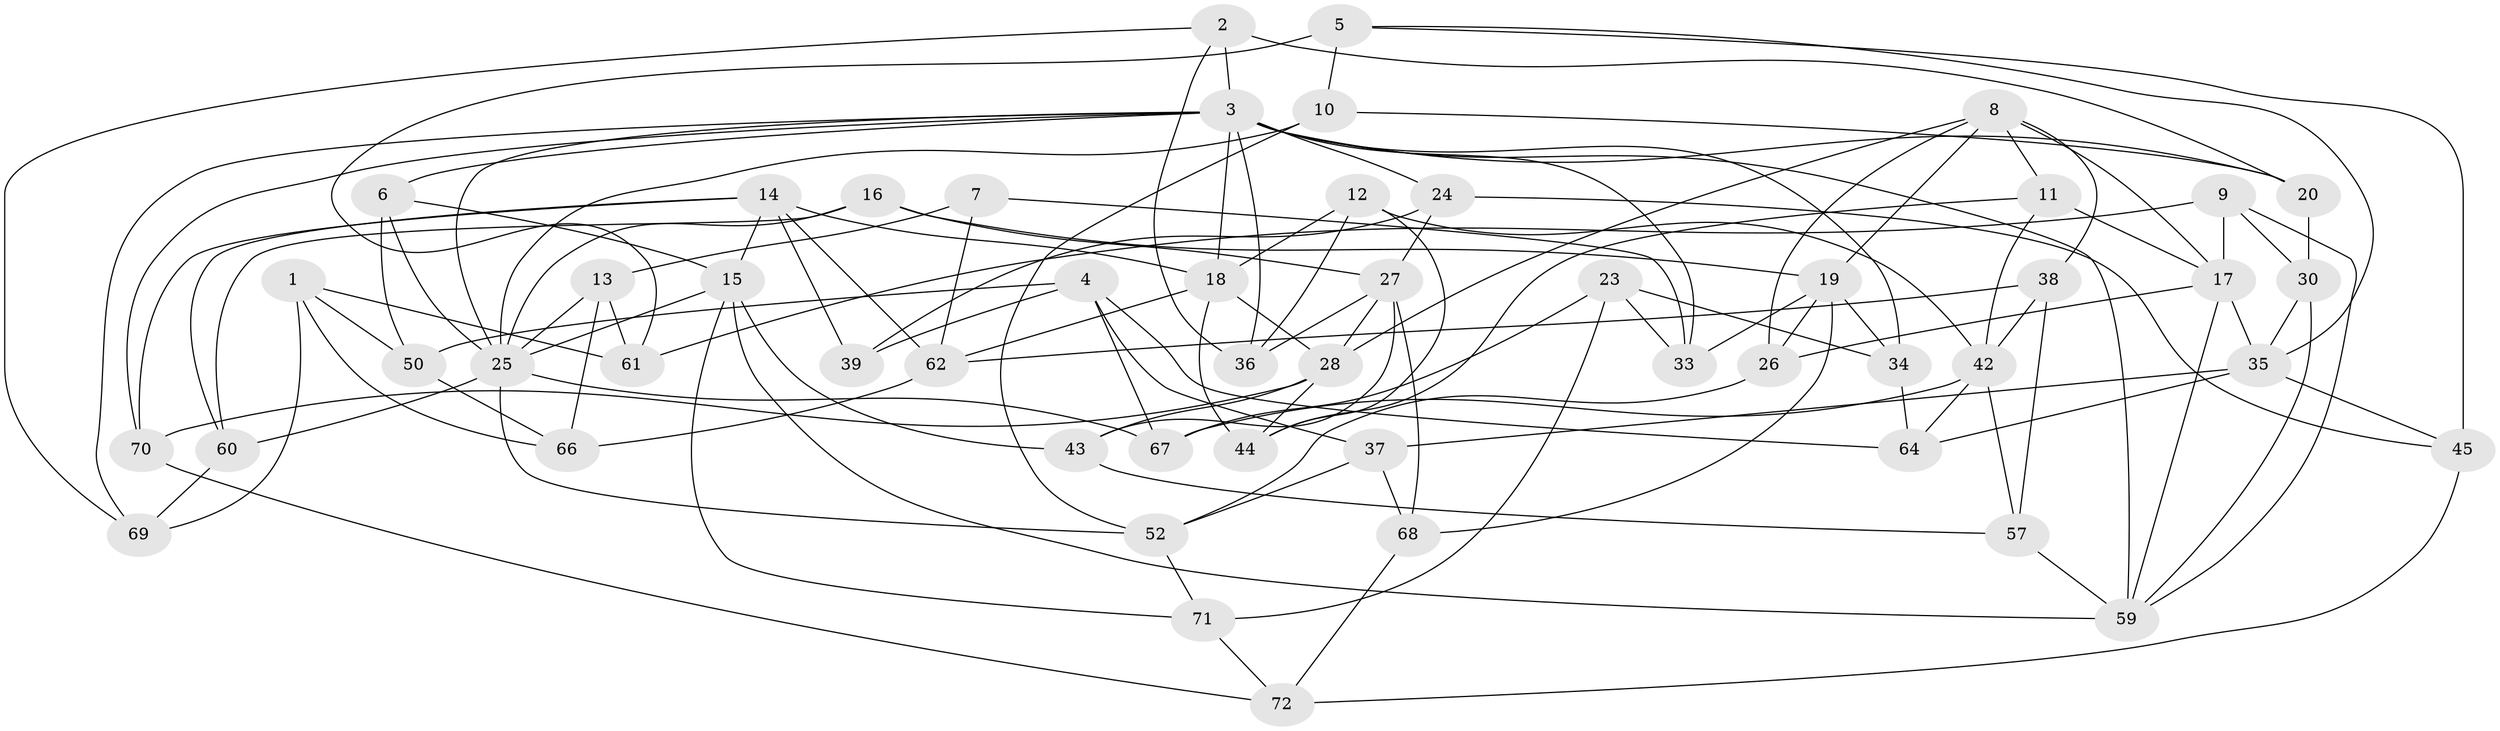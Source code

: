 // original degree distribution, {4: 1.0}
// Generated by graph-tools (version 1.1) at 2025/20/03/04/25 18:20:33]
// undirected, 53 vertices, 124 edges
graph export_dot {
graph [start="1"]
  node [color=gray90,style=filled];
  1;
  2;
  3 [super="+21"];
  4 [super="+74"];
  5;
  6;
  7;
  8 [super="+65"];
  9;
  10;
  11;
  12;
  13;
  14 [super="+47"];
  15 [super="+76"];
  16;
  17 [super="+29"];
  18 [super="+46"];
  19 [super="+22+54"];
  20;
  23;
  24;
  25 [super="+31+53"];
  26;
  27 [super="+40"];
  28 [super="+32"];
  30;
  33 [super="+48"];
  34;
  35 [super="+41"];
  36;
  37;
  38;
  39;
  42 [super="+49"];
  43;
  44;
  45;
  50;
  52 [super="+58"];
  57;
  59 [super="+75"];
  60;
  61;
  62 [super="+73"];
  64;
  66;
  67;
  68;
  69;
  70;
  71;
  72;
  1 -- 66;
  1 -- 61;
  1 -- 50;
  1 -- 69;
  2 -- 36;
  2 -- 20;
  2 -- 69;
  2 -- 3;
  3 -- 59;
  3 -- 70;
  3 -- 33;
  3 -- 34;
  3 -- 36;
  3 -- 6;
  3 -- 69;
  3 -- 18;
  3 -- 20;
  3 -- 24;
  3 -- 25;
  4 -- 39 [weight=2];
  4 -- 50;
  4 -- 67;
  4 -- 64;
  4 -- 37;
  5 -- 61;
  5 -- 35;
  5 -- 10;
  5 -- 45;
  6 -- 15;
  6 -- 50;
  6 -- 25;
  7 -- 62 [weight=2];
  7 -- 13;
  7 -- 33;
  8 -- 11;
  8 -- 38;
  8 -- 26;
  8 -- 19;
  8 -- 28;
  8 -- 17;
  9 -- 30;
  9 -- 61;
  9 -- 59;
  9 -- 17;
  10 -- 20;
  10 -- 52;
  10 -- 25;
  11 -- 44;
  11 -- 17;
  11 -- 42;
  12 -- 42;
  12 -- 36;
  12 -- 44;
  12 -- 18;
  13 -- 66;
  13 -- 61;
  13 -- 25;
  14 -- 62;
  14 -- 60;
  14 -- 70;
  14 -- 15;
  14 -- 39;
  14 -- 18;
  15 -- 43;
  15 -- 25;
  15 -- 71;
  15 -- 59;
  16 -- 60;
  16 -- 27;
  16 -- 19;
  16 -- 25;
  17 -- 26;
  17 -- 59;
  17 -- 35;
  18 -- 44;
  18 -- 62;
  18 -- 28;
  19 -- 68;
  19 -- 33 [weight=3];
  19 -- 26;
  19 -- 34;
  20 -- 30;
  23 -- 33;
  23 -- 34;
  23 -- 71;
  23 -- 67;
  24 -- 27;
  24 -- 45;
  24 -- 39;
  25 -- 52 [weight=2];
  25 -- 67;
  25 -- 60;
  26 -- 52;
  27 -- 28;
  27 -- 43;
  27 -- 36;
  27 -- 68;
  28 -- 44;
  28 -- 70;
  28 -- 43;
  30 -- 59;
  30 -- 35;
  34 -- 64;
  35 -- 64;
  35 -- 45;
  35 -- 37;
  37 -- 68;
  37 -- 52;
  38 -- 57;
  38 -- 62;
  38 -- 42;
  42 -- 67;
  42 -- 64;
  42 -- 57;
  43 -- 57;
  45 -- 72;
  50 -- 66;
  52 -- 71;
  57 -- 59;
  60 -- 69;
  62 -- 66;
  68 -- 72;
  70 -- 72;
  71 -- 72;
}
